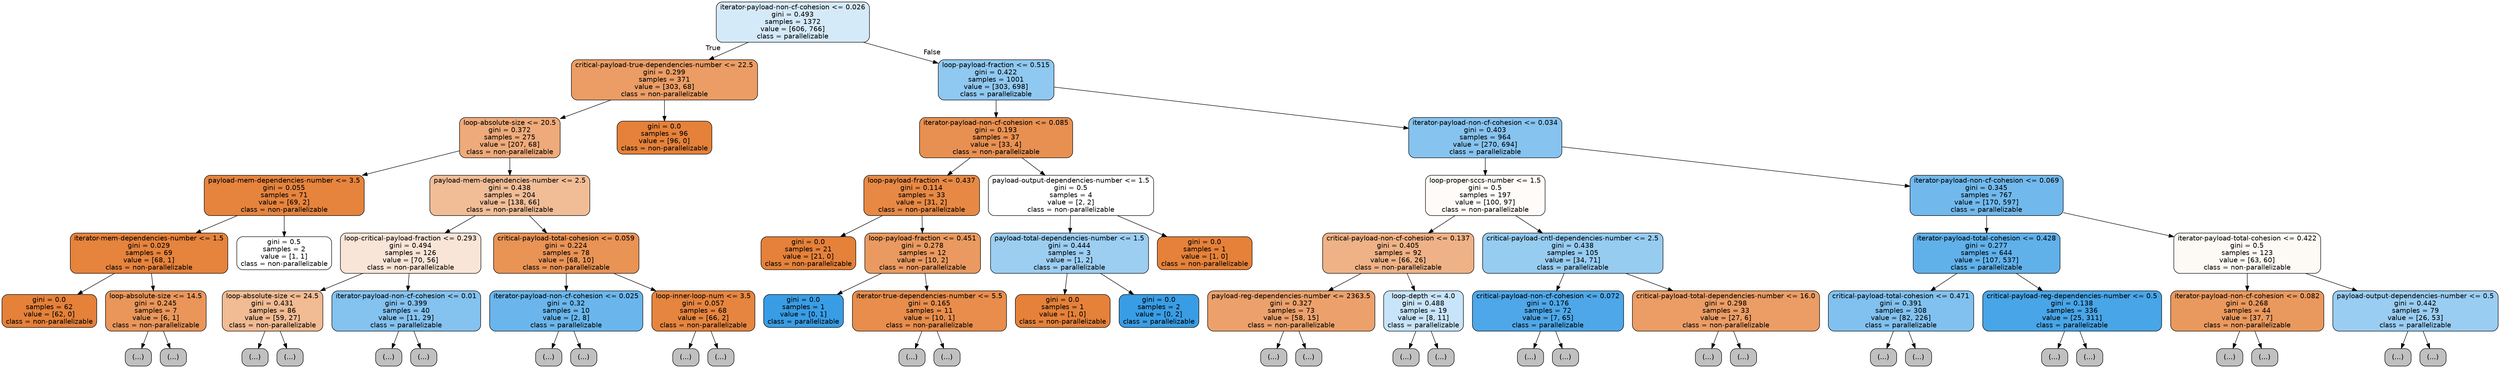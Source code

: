 digraph Tree {
node [shape=box, style="filled, rounded", color="black", fontname=helvetica] ;
edge [fontname=helvetica] ;
0 [label="iterator-payload-non-cf-cohesion <= 0.026\ngini = 0.493\nsamples = 1372\nvalue = [606, 766]\nclass = parallelizable", fillcolor="#399de535"] ;
1 [label="critical-payload-true-dependencies-number <= 22.5\ngini = 0.299\nsamples = 371\nvalue = [303, 68]\nclass = non-parallelizable", fillcolor="#e58139c6"] ;
0 -> 1 [labeldistance=2.5, labelangle=45, headlabel="True"] ;
2 [label="loop-absolute-size <= 20.5\ngini = 0.372\nsamples = 275\nvalue = [207, 68]\nclass = non-parallelizable", fillcolor="#e58139ab"] ;
1 -> 2 ;
3 [label="payload-mem-dependencies-number <= 3.5\ngini = 0.055\nsamples = 71\nvalue = [69, 2]\nclass = non-parallelizable", fillcolor="#e58139f8"] ;
2 -> 3 ;
4 [label="iterator-mem-dependencies-number <= 1.5\ngini = 0.029\nsamples = 69\nvalue = [68, 1]\nclass = non-parallelizable", fillcolor="#e58139fb"] ;
3 -> 4 ;
5 [label="gini = 0.0\nsamples = 62\nvalue = [62, 0]\nclass = non-parallelizable", fillcolor="#e58139ff"] ;
4 -> 5 ;
6 [label="loop-absolute-size <= 14.5\ngini = 0.245\nsamples = 7\nvalue = [6, 1]\nclass = non-parallelizable", fillcolor="#e58139d4"] ;
4 -> 6 ;
7 [label="(...)", fillcolor="#C0C0C0"] ;
6 -> 7 ;
10 [label="(...)", fillcolor="#C0C0C0"] ;
6 -> 10 ;
11 [label="gini = 0.5\nsamples = 2\nvalue = [1, 1]\nclass = non-parallelizable", fillcolor="#e5813900"] ;
3 -> 11 ;
12 [label="payload-mem-dependencies-number <= 2.5\ngini = 0.438\nsamples = 204\nvalue = [138, 66]\nclass = non-parallelizable", fillcolor="#e5813985"] ;
2 -> 12 ;
13 [label="loop-critical-payload-fraction <= 0.293\ngini = 0.494\nsamples = 126\nvalue = [70, 56]\nclass = non-parallelizable", fillcolor="#e5813933"] ;
12 -> 13 ;
14 [label="loop-absolute-size <= 24.5\ngini = 0.431\nsamples = 86\nvalue = [59, 27]\nclass = non-parallelizable", fillcolor="#e581398a"] ;
13 -> 14 ;
15 [label="(...)", fillcolor="#C0C0C0"] ;
14 -> 15 ;
18 [label="(...)", fillcolor="#C0C0C0"] ;
14 -> 18 ;
51 [label="iterator-payload-non-cf-cohesion <= 0.01\ngini = 0.399\nsamples = 40\nvalue = [11, 29]\nclass = parallelizable", fillcolor="#399de59e"] ;
13 -> 51 ;
52 [label="(...)", fillcolor="#C0C0C0"] ;
51 -> 52 ;
53 [label="(...)", fillcolor="#C0C0C0"] ;
51 -> 53 ;
66 [label="critical-payload-total-cohesion <= 0.059\ngini = 0.224\nsamples = 78\nvalue = [68, 10]\nclass = non-parallelizable", fillcolor="#e58139da"] ;
12 -> 66 ;
67 [label="iterator-payload-non-cf-cohesion <= 0.025\ngini = 0.32\nsamples = 10\nvalue = [2, 8]\nclass = parallelizable", fillcolor="#399de5bf"] ;
66 -> 67 ;
68 [label="(...)", fillcolor="#C0C0C0"] ;
67 -> 68 ;
71 [label="(...)", fillcolor="#C0C0C0"] ;
67 -> 71 ;
72 [label="loop-inner-loop-num <= 3.5\ngini = 0.057\nsamples = 68\nvalue = [66, 2]\nclass = non-parallelizable", fillcolor="#e58139f7"] ;
66 -> 72 ;
73 [label="(...)", fillcolor="#C0C0C0"] ;
72 -> 73 ;
78 [label="(...)", fillcolor="#C0C0C0"] ;
72 -> 78 ;
81 [label="gini = 0.0\nsamples = 96\nvalue = [96, 0]\nclass = non-parallelizable", fillcolor="#e58139ff"] ;
1 -> 81 ;
82 [label="loop-payload-fraction <= 0.515\ngini = 0.422\nsamples = 1001\nvalue = [303, 698]\nclass = parallelizable", fillcolor="#399de590"] ;
0 -> 82 [labeldistance=2.5, labelangle=-45, headlabel="False"] ;
83 [label="iterator-payload-non-cf-cohesion <= 0.085\ngini = 0.193\nsamples = 37\nvalue = [33, 4]\nclass = non-parallelizable", fillcolor="#e58139e0"] ;
82 -> 83 ;
84 [label="loop-payload-fraction <= 0.437\ngini = 0.114\nsamples = 33\nvalue = [31, 2]\nclass = non-parallelizable", fillcolor="#e58139ef"] ;
83 -> 84 ;
85 [label="gini = 0.0\nsamples = 21\nvalue = [21, 0]\nclass = non-parallelizable", fillcolor="#e58139ff"] ;
84 -> 85 ;
86 [label="loop-payload-fraction <= 0.451\ngini = 0.278\nsamples = 12\nvalue = [10, 2]\nclass = non-parallelizable", fillcolor="#e58139cc"] ;
84 -> 86 ;
87 [label="gini = 0.0\nsamples = 1\nvalue = [0, 1]\nclass = parallelizable", fillcolor="#399de5ff"] ;
86 -> 87 ;
88 [label="iterator-true-dependencies-number <= 5.5\ngini = 0.165\nsamples = 11\nvalue = [10, 1]\nclass = non-parallelizable", fillcolor="#e58139e6"] ;
86 -> 88 ;
89 [label="(...)", fillcolor="#C0C0C0"] ;
88 -> 89 ;
90 [label="(...)", fillcolor="#C0C0C0"] ;
88 -> 90 ;
91 [label="payload-output-dependencies-number <= 1.5\ngini = 0.5\nsamples = 4\nvalue = [2, 2]\nclass = non-parallelizable", fillcolor="#e5813900"] ;
83 -> 91 ;
92 [label="payload-total-dependencies-number <= 1.5\ngini = 0.444\nsamples = 3\nvalue = [1, 2]\nclass = parallelizable", fillcolor="#399de57f"] ;
91 -> 92 ;
93 [label="gini = 0.0\nsamples = 1\nvalue = [1, 0]\nclass = non-parallelizable", fillcolor="#e58139ff"] ;
92 -> 93 ;
94 [label="gini = 0.0\nsamples = 2\nvalue = [0, 2]\nclass = parallelizable", fillcolor="#399de5ff"] ;
92 -> 94 ;
95 [label="gini = 0.0\nsamples = 1\nvalue = [1, 0]\nclass = non-parallelizable", fillcolor="#e58139ff"] ;
91 -> 95 ;
96 [label="iterator-payload-non-cf-cohesion <= 0.034\ngini = 0.403\nsamples = 964\nvalue = [270, 694]\nclass = parallelizable", fillcolor="#399de59c"] ;
82 -> 96 ;
97 [label="loop-proper-sccs-number <= 1.5\ngini = 0.5\nsamples = 197\nvalue = [100, 97]\nclass = non-parallelizable", fillcolor="#e5813908"] ;
96 -> 97 ;
98 [label="critical-payload-non-cf-cohesion <= 0.137\ngini = 0.405\nsamples = 92\nvalue = [66, 26]\nclass = non-parallelizable", fillcolor="#e581399b"] ;
97 -> 98 ;
99 [label="payload-reg-dependencies-number <= 2363.5\ngini = 0.327\nsamples = 73\nvalue = [58, 15]\nclass = non-parallelizable", fillcolor="#e58139bd"] ;
98 -> 99 ;
100 [label="(...)", fillcolor="#C0C0C0"] ;
99 -> 100 ;
119 [label="(...)", fillcolor="#C0C0C0"] ;
99 -> 119 ;
120 [label="loop-depth <= 4.0\ngini = 0.488\nsamples = 19\nvalue = [8, 11]\nclass = parallelizable", fillcolor="#399de546"] ;
98 -> 120 ;
121 [label="(...)", fillcolor="#C0C0C0"] ;
120 -> 121 ;
128 [label="(...)", fillcolor="#C0C0C0"] ;
120 -> 128 ;
129 [label="critical-payload-cntl-dependencies-number <= 2.5\ngini = 0.438\nsamples = 105\nvalue = [34, 71]\nclass = parallelizable", fillcolor="#399de585"] ;
97 -> 129 ;
130 [label="critical-payload-non-cf-cohesion <= 0.072\ngini = 0.176\nsamples = 72\nvalue = [7, 65]\nclass = parallelizable", fillcolor="#399de5e4"] ;
129 -> 130 ;
131 [label="(...)", fillcolor="#C0C0C0"] ;
130 -> 131 ;
140 [label="(...)", fillcolor="#C0C0C0"] ;
130 -> 140 ;
141 [label="critical-payload-total-dependencies-number <= 16.0\ngini = 0.298\nsamples = 33\nvalue = [27, 6]\nclass = non-parallelizable", fillcolor="#e58139c6"] ;
129 -> 141 ;
142 [label="(...)", fillcolor="#C0C0C0"] ;
141 -> 142 ;
143 [label="(...)", fillcolor="#C0C0C0"] ;
141 -> 143 ;
150 [label="iterator-payload-non-cf-cohesion <= 0.069\ngini = 0.345\nsamples = 767\nvalue = [170, 597]\nclass = parallelizable", fillcolor="#399de5b6"] ;
96 -> 150 ;
151 [label="iterator-payload-total-cohesion <= 0.428\ngini = 0.277\nsamples = 644\nvalue = [107, 537]\nclass = parallelizable", fillcolor="#399de5cc"] ;
150 -> 151 ;
152 [label="critical-payload-total-cohesion <= 0.471\ngini = 0.391\nsamples = 308\nvalue = [82, 226]\nclass = parallelizable", fillcolor="#399de5a2"] ;
151 -> 152 ;
153 [label="(...)", fillcolor="#C0C0C0"] ;
152 -> 153 ;
228 [label="(...)", fillcolor="#C0C0C0"] ;
152 -> 228 ;
237 [label="critical-payload-reg-dependencies-number <= 0.5\ngini = 0.138\nsamples = 336\nvalue = [25, 311]\nclass = parallelizable", fillcolor="#399de5eb"] ;
151 -> 237 ;
238 [label="(...)", fillcolor="#C0C0C0"] ;
237 -> 238 ;
269 [label="(...)", fillcolor="#C0C0C0"] ;
237 -> 269 ;
282 [label="iterator-payload-total-cohesion <= 0.422\ngini = 0.5\nsamples = 123\nvalue = [63, 60]\nclass = non-parallelizable", fillcolor="#e581390c"] ;
150 -> 282 ;
283 [label="iterator-payload-non-cf-cohesion <= 0.082\ngini = 0.268\nsamples = 44\nvalue = [37, 7]\nclass = non-parallelizable", fillcolor="#e58139cf"] ;
282 -> 283 ;
284 [label="(...)", fillcolor="#C0C0C0"] ;
283 -> 284 ;
295 [label="(...)", fillcolor="#C0C0C0"] ;
283 -> 295 ;
298 [label="payload-output-dependencies-number <= 0.5\ngini = 0.442\nsamples = 79\nvalue = [26, 53]\nclass = parallelizable", fillcolor="#399de582"] ;
282 -> 298 ;
299 [label="(...)", fillcolor="#C0C0C0"] ;
298 -> 299 ;
316 [label="(...)", fillcolor="#C0C0C0"] ;
298 -> 316 ;
}